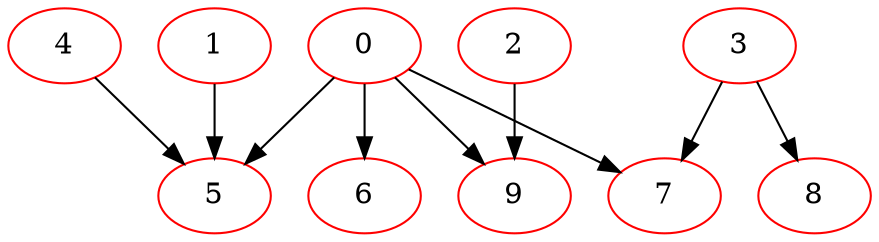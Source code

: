 digraph G {
0[color="#ff0000"];
1[color="#ff0000"];
2[color="#ff0000"];
3[color="#ff0000"];
4[color="#ff0000"];
5[color="#ff0000"];
6[color="#ff0000"];
7[color="#ff0000"];
8[color="#ff0000"];
9[color="#ff0000"];
0->7 ;
1->5 ;
2->9 ;
4->5 ;
0->5 ;
0->6 ;
3->7 ;
3->8 ;
0->9 ;
}
